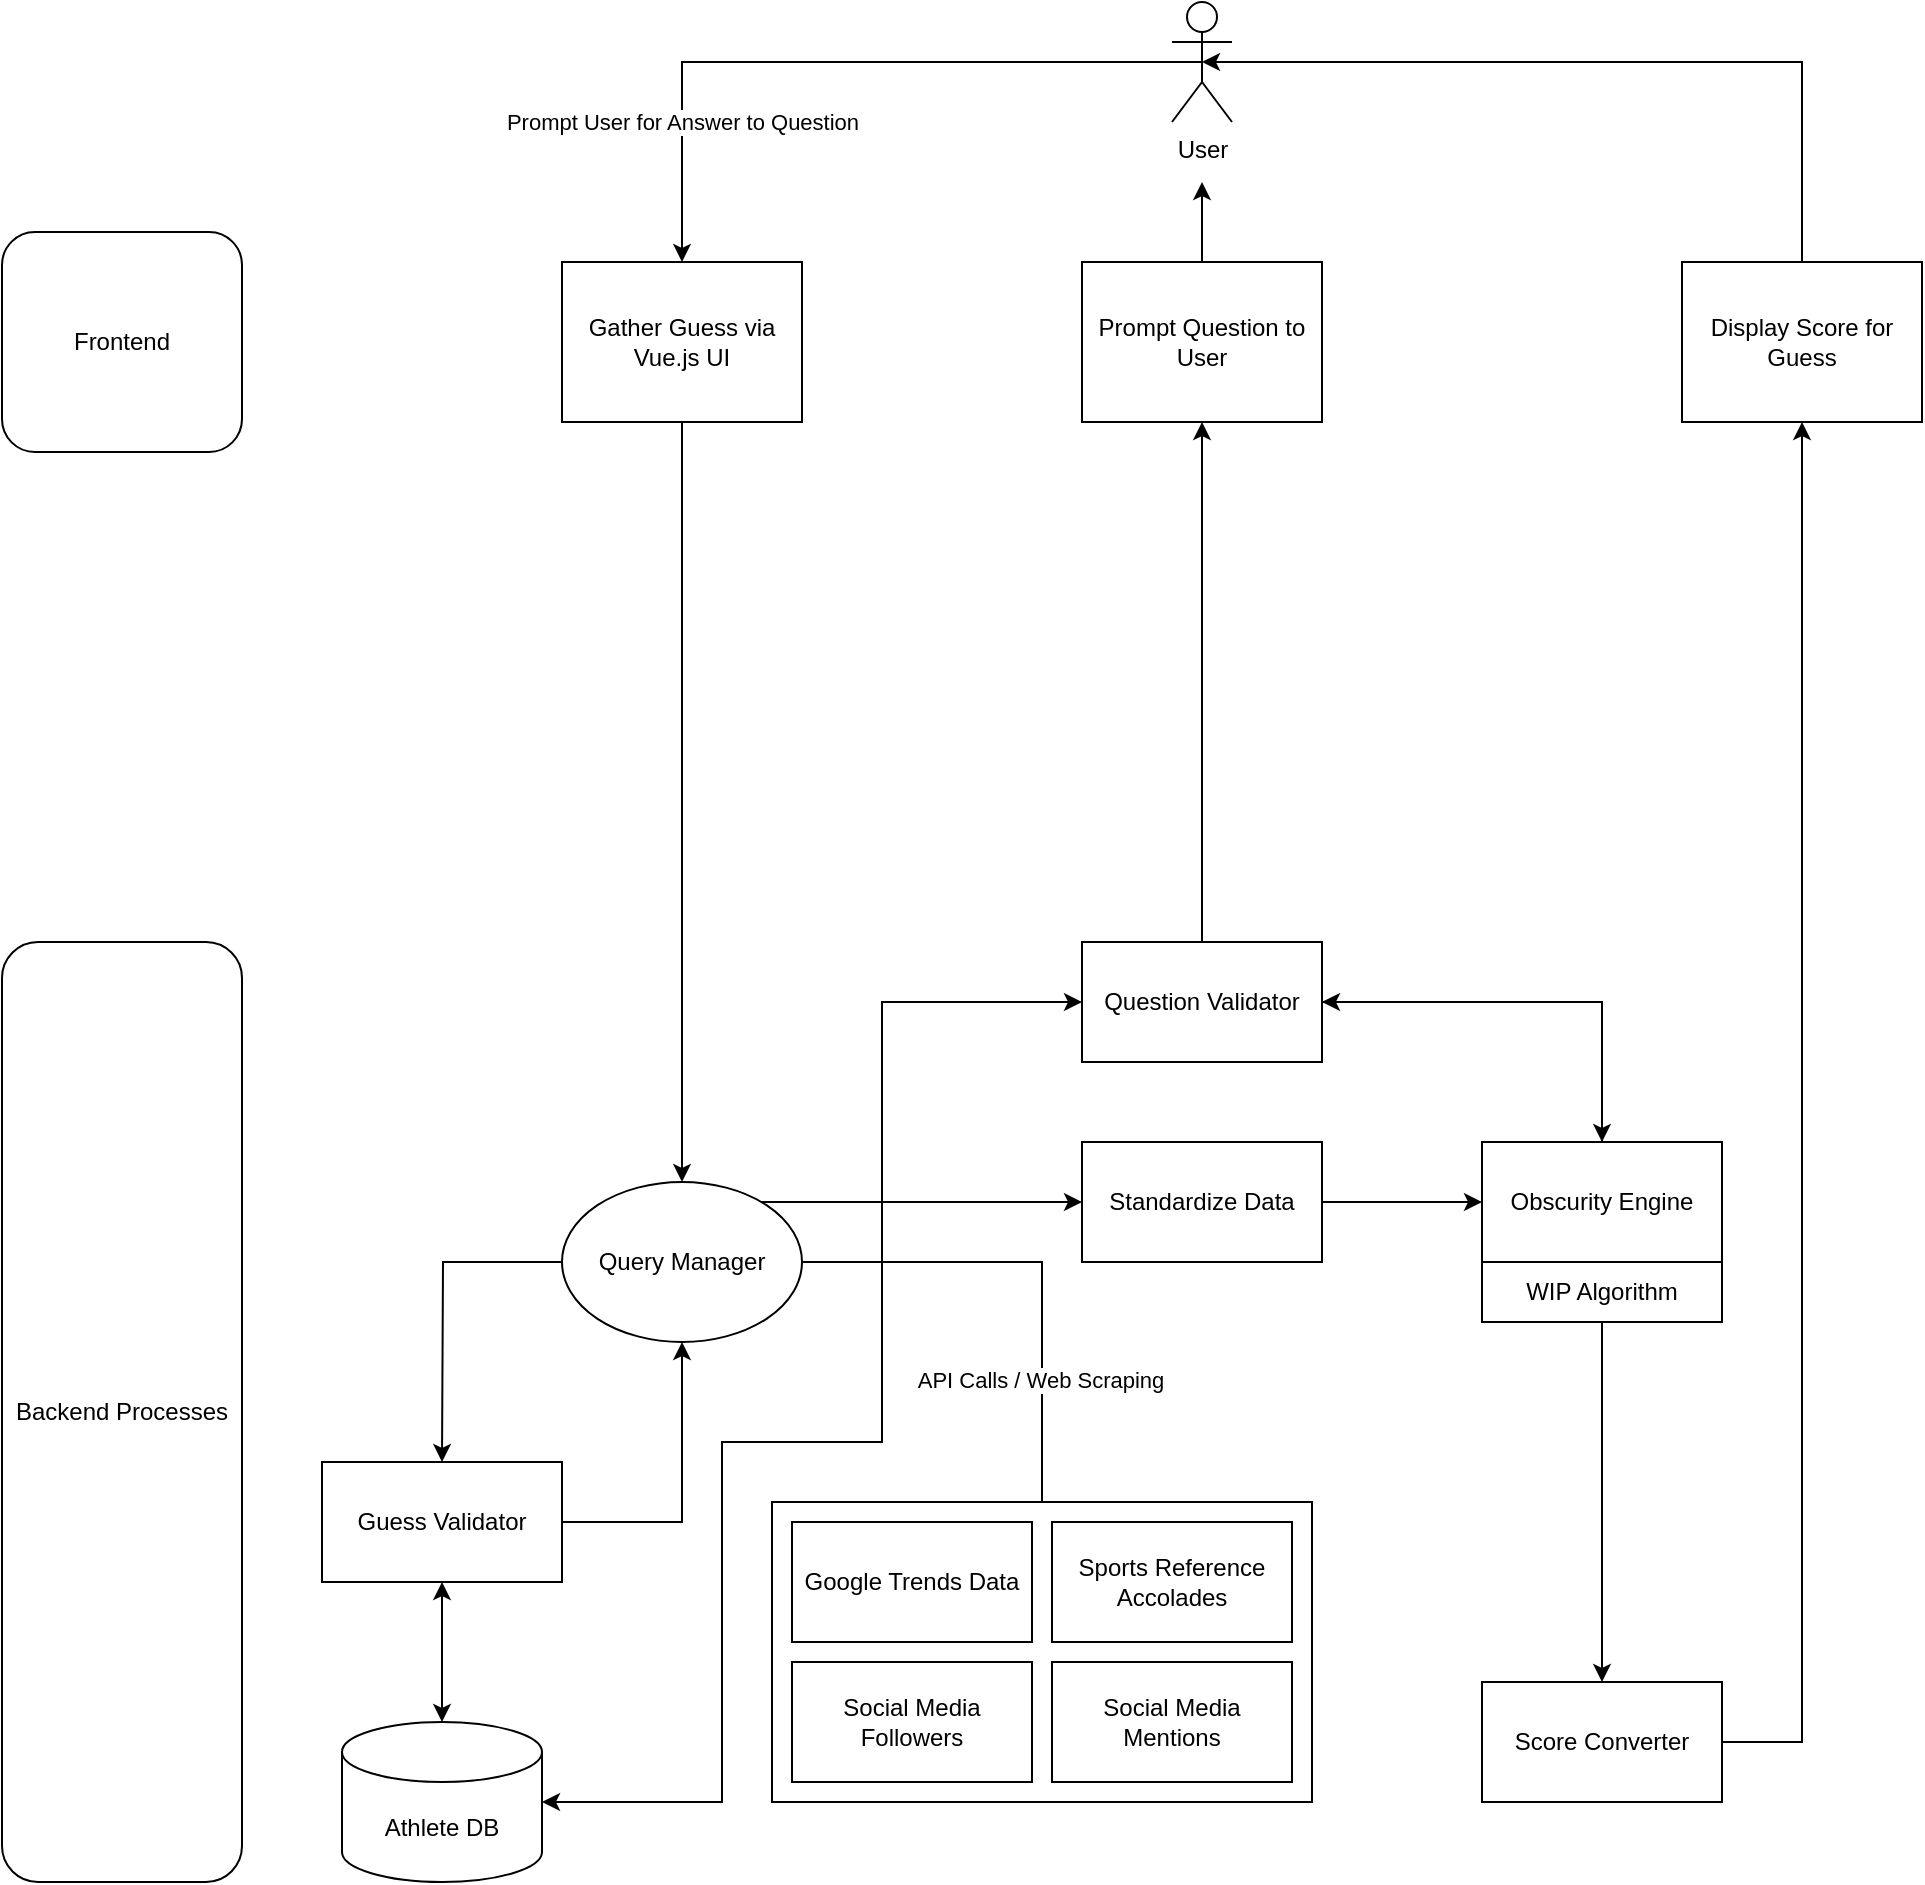<mxfile version="24.7.16">
  <diagram name="Page-1" id="lITY1SeaFduGjeRfuTEC">
    <mxGraphModel dx="1298" dy="1234" grid="1" gridSize="10" guides="1" tooltips="1" connect="1" arrows="1" fold="1" page="1" pageScale="1" pageWidth="1390" pageHeight="980" math="0" shadow="0">
      <root>
        <mxCell id="0" />
        <mxCell id="1" parent="0" />
        <mxCell id="i7lR52N0g9X_YfiU3cEO-4" style="edgeStyle=orthogonalEdgeStyle;rounded=0;orthogonalLoop=1;jettySize=auto;html=1;entryX=0.5;entryY=0;entryDx=0;entryDy=0;exitX=0.5;exitY=0.5;exitDx=0;exitDy=0;exitPerimeter=0;" edge="1" parent="1" source="i7lR52N0g9X_YfiU3cEO-1" target="i7lR52N0g9X_YfiU3cEO-8">
          <mxGeometry relative="1" as="geometry">
            <mxPoint x="380" y="150" as="targetPoint" />
          </mxGeometry>
        </mxCell>
        <mxCell id="i7lR52N0g9X_YfiU3cEO-5" value="Prompt User for Answer to Question" style="edgeLabel;html=1;align=center;verticalAlign=middle;resizable=0;points=[];" vertex="1" connectable="0" parent="i7lR52N0g9X_YfiU3cEO-4">
          <mxGeometry x="0.542" y="2" relative="1" as="geometry">
            <mxPoint x="-2" y="12" as="offset" />
          </mxGeometry>
        </mxCell>
        <mxCell id="i7lR52N0g9X_YfiU3cEO-1" value="User&lt;div&gt;&lt;br&gt;&lt;/div&gt;" style="shape=umlActor;verticalLabelPosition=bottom;verticalAlign=top;html=1;outlineConnect=0;" vertex="1" parent="1">
          <mxGeometry x="625" y="20" width="30" height="60" as="geometry" />
        </mxCell>
        <mxCell id="i7lR52N0g9X_YfiU3cEO-9" style="edgeStyle=orthogonalEdgeStyle;rounded=0;orthogonalLoop=1;jettySize=auto;html=1;exitX=0.5;exitY=1;exitDx=0;exitDy=0;entryX=0.5;entryY=0;entryDx=0;entryDy=0;" edge="1" parent="1" source="i7lR52N0g9X_YfiU3cEO-8" target="i7lR52N0g9X_YfiU3cEO-10">
          <mxGeometry relative="1" as="geometry">
            <mxPoint x="379.765" y="430" as="targetPoint" />
          </mxGeometry>
        </mxCell>
        <mxCell id="i7lR52N0g9X_YfiU3cEO-8" value="Gather Guess via Vue.js UI" style="rounded=0;whiteSpace=wrap;html=1;" vertex="1" parent="1">
          <mxGeometry x="320" y="150" width="120" height="80" as="geometry" />
        </mxCell>
        <mxCell id="i7lR52N0g9X_YfiU3cEO-11" style="edgeStyle=orthogonalEdgeStyle;rounded=0;orthogonalLoop=1;jettySize=auto;html=1;" edge="1" parent="1" source="i7lR52N0g9X_YfiU3cEO-10">
          <mxGeometry relative="1" as="geometry">
            <mxPoint x="260" y="750" as="targetPoint" />
          </mxGeometry>
        </mxCell>
        <mxCell id="i7lR52N0g9X_YfiU3cEO-25" style="edgeStyle=orthogonalEdgeStyle;rounded=0;orthogonalLoop=1;jettySize=auto;html=1;endArrow=none;endFill=0;" edge="1" parent="1" source="i7lR52N0g9X_YfiU3cEO-10" target="i7lR52N0g9X_YfiU3cEO-34">
          <mxGeometry relative="1" as="geometry">
            <mxPoint x="560" y="760" as="targetPoint" />
            <Array as="points">
              <mxPoint x="560" y="650" />
              <mxPoint x="560" y="770" />
            </Array>
          </mxGeometry>
        </mxCell>
        <mxCell id="i7lR52N0g9X_YfiU3cEO-39" value="API Calls / Web Scraping" style="edgeLabel;html=1;align=center;verticalAlign=middle;resizable=0;points=[];" vertex="1" connectable="0" parent="i7lR52N0g9X_YfiU3cEO-25">
          <mxGeometry x="0.495" y="-1" relative="1" as="geometry">
            <mxPoint y="-1" as="offset" />
          </mxGeometry>
        </mxCell>
        <mxCell id="i7lR52N0g9X_YfiU3cEO-43" style="edgeStyle=orthogonalEdgeStyle;rounded=0;orthogonalLoop=1;jettySize=auto;html=1;exitX=1;exitY=0.5;exitDx=0;exitDy=0;" edge="1" parent="1" source="i7lR52N0g9X_YfiU3cEO-10" target="i7lR52N0g9X_YfiU3cEO-44">
          <mxGeometry relative="1" as="geometry">
            <mxPoint x="670" y="620" as="targetPoint" />
            <Array as="points">
              <mxPoint x="420" y="650" />
              <mxPoint x="420" y="620" />
            </Array>
          </mxGeometry>
        </mxCell>
        <mxCell id="i7lR52N0g9X_YfiU3cEO-10" value="Query Manager" style="ellipse;whiteSpace=wrap;html=1;" vertex="1" parent="1">
          <mxGeometry x="320" y="610" width="120" height="80" as="geometry" />
        </mxCell>
        <mxCell id="i7lR52N0g9X_YfiU3cEO-23" style="edgeStyle=orthogonalEdgeStyle;rounded=0;orthogonalLoop=1;jettySize=auto;html=1;entryX=0.5;entryY=1;entryDx=0;entryDy=0;" edge="1" parent="1" source="i7lR52N0g9X_YfiU3cEO-12" target="i7lR52N0g9X_YfiU3cEO-10">
          <mxGeometry relative="1" as="geometry">
            <mxPoint x="350" y="720" as="targetPoint" />
            <Array as="points">
              <mxPoint x="380" y="780" />
            </Array>
          </mxGeometry>
        </mxCell>
        <mxCell id="i7lR52N0g9X_YfiU3cEO-12" value="Guess Validator" style="rounded=0;whiteSpace=wrap;html=1;" vertex="1" parent="1">
          <mxGeometry x="200" y="750" width="120" height="60" as="geometry" />
        </mxCell>
        <mxCell id="i7lR52N0g9X_YfiU3cEO-14" value="Athlete DB" style="shape=cylinder3;whiteSpace=wrap;html=1;boundedLbl=1;backgroundOutline=1;size=15;" vertex="1" parent="1">
          <mxGeometry x="210" y="880" width="100" height="80" as="geometry" />
        </mxCell>
        <mxCell id="i7lR52N0g9X_YfiU3cEO-34" value="" style="rounded=0;whiteSpace=wrap;html=1;fillColor=none;" vertex="1" parent="1">
          <mxGeometry x="425" y="770" width="270" height="150" as="geometry" />
        </mxCell>
        <mxCell id="i7lR52N0g9X_YfiU3cEO-35" value="Google Trends Data" style="rounded=0;whiteSpace=wrap;html=1;" vertex="1" parent="1">
          <mxGeometry x="435" y="780" width="120" height="60" as="geometry" />
        </mxCell>
        <mxCell id="i7lR52N0g9X_YfiU3cEO-36" value="Sports Reference Accolades" style="rounded=0;whiteSpace=wrap;html=1;" vertex="1" parent="1">
          <mxGeometry x="565" y="780" width="120" height="60" as="geometry" />
        </mxCell>
        <mxCell id="i7lR52N0g9X_YfiU3cEO-37" value="Social Media Followers" style="rounded=0;whiteSpace=wrap;html=1;" vertex="1" parent="1">
          <mxGeometry x="435" y="850" width="120" height="60" as="geometry" />
        </mxCell>
        <mxCell id="i7lR52N0g9X_YfiU3cEO-38" value="Social Media Mentions" style="rounded=0;whiteSpace=wrap;html=1;" vertex="1" parent="1">
          <mxGeometry x="565" y="850" width="120" height="60" as="geometry" />
        </mxCell>
        <mxCell id="i7lR52N0g9X_YfiU3cEO-45" style="edgeStyle=orthogonalEdgeStyle;rounded=0;orthogonalLoop=1;jettySize=auto;html=1;entryX=0;entryY=0.5;entryDx=0;entryDy=0;" edge="1" parent="1" source="i7lR52N0g9X_YfiU3cEO-44" target="i7lR52N0g9X_YfiU3cEO-46">
          <mxGeometry relative="1" as="geometry">
            <mxPoint x="860" y="620" as="targetPoint" />
            <Array as="points" />
          </mxGeometry>
        </mxCell>
        <mxCell id="i7lR52N0g9X_YfiU3cEO-44" value="Standardize Data" style="rounded=0;whiteSpace=wrap;html=1;" vertex="1" parent="1">
          <mxGeometry x="580" y="590" width="120" height="60" as="geometry" />
        </mxCell>
        <mxCell id="i7lR52N0g9X_YfiU3cEO-48" value="" style="edgeStyle=orthogonalEdgeStyle;rounded=0;orthogonalLoop=1;jettySize=auto;html=1;" edge="1" parent="1" source="i7lR52N0g9X_YfiU3cEO-46" target="i7lR52N0g9X_YfiU3cEO-47">
          <mxGeometry relative="1" as="geometry" />
        </mxCell>
        <mxCell id="i7lR52N0g9X_YfiU3cEO-66" style="edgeStyle=orthogonalEdgeStyle;rounded=0;orthogonalLoop=1;jettySize=auto;html=1;exitX=0.5;exitY=0;exitDx=0;exitDy=0;entryX=1;entryY=0.5;entryDx=0;entryDy=0;" edge="1" parent="1" source="i7lR52N0g9X_YfiU3cEO-46" target="i7lR52N0g9X_YfiU3cEO-63">
          <mxGeometry relative="1" as="geometry" />
        </mxCell>
        <mxCell id="i7lR52N0g9X_YfiU3cEO-46" value="Obscurity Engine" style="rounded=0;whiteSpace=wrap;html=1;" vertex="1" parent="1">
          <mxGeometry x="780" y="590" width="120" height="60" as="geometry" />
        </mxCell>
        <mxCell id="i7lR52N0g9X_YfiU3cEO-51" style="edgeStyle=orthogonalEdgeStyle;rounded=0;orthogonalLoop=1;jettySize=auto;html=1;entryX=0.5;entryY=0;entryDx=0;entryDy=0;" edge="1" parent="1" source="i7lR52N0g9X_YfiU3cEO-47" target="i7lR52N0g9X_YfiU3cEO-50">
          <mxGeometry relative="1" as="geometry">
            <mxPoint x="840" y="750" as="targetPoint" />
          </mxGeometry>
        </mxCell>
        <mxCell id="i7lR52N0g9X_YfiU3cEO-47" value="WIP Algorithm" style="rounded=0;whiteSpace=wrap;html=1;" vertex="1" parent="1">
          <mxGeometry x="780" y="650" width="120" height="30" as="geometry" />
        </mxCell>
        <mxCell id="i7lR52N0g9X_YfiU3cEO-53" style="edgeStyle=orthogonalEdgeStyle;rounded=0;orthogonalLoop=1;jettySize=auto;html=1;entryX=0.5;entryY=1;entryDx=0;entryDy=0;" edge="1" parent="1" source="i7lR52N0g9X_YfiU3cEO-50" target="i7lR52N0g9X_YfiU3cEO-54">
          <mxGeometry relative="1" as="geometry">
            <mxPoint x="940" y="210" as="targetPoint" />
            <Array as="points">
              <mxPoint x="940" y="890" />
            </Array>
          </mxGeometry>
        </mxCell>
        <mxCell id="i7lR52N0g9X_YfiU3cEO-50" value="Score Converter" style="whiteSpace=wrap;html=1;" vertex="1" parent="1">
          <mxGeometry x="780" y="860" width="120" height="60" as="geometry" />
        </mxCell>
        <mxCell id="i7lR52N0g9X_YfiU3cEO-54" value="Display Score for Guess" style="rounded=0;whiteSpace=wrap;html=1;" vertex="1" parent="1">
          <mxGeometry x="880" y="150" width="120" height="80" as="geometry" />
        </mxCell>
        <mxCell id="i7lR52N0g9X_YfiU3cEO-57" style="edgeStyle=orthogonalEdgeStyle;rounded=0;orthogonalLoop=1;jettySize=auto;html=1;entryX=0.5;entryY=0.5;entryDx=0;entryDy=0;entryPerimeter=0;" edge="1" parent="1" source="i7lR52N0g9X_YfiU3cEO-54" target="i7lR52N0g9X_YfiU3cEO-1">
          <mxGeometry relative="1" as="geometry">
            <mxPoint x="660" y="50" as="targetPoint" />
            <Array as="points">
              <mxPoint x="940" y="50" />
            </Array>
          </mxGeometry>
        </mxCell>
        <mxCell id="i7lR52N0g9X_YfiU3cEO-64" style="edgeStyle=orthogonalEdgeStyle;rounded=0;orthogonalLoop=1;jettySize=auto;html=1;" edge="1" parent="1" source="i7lR52N0g9X_YfiU3cEO-63" target="i7lR52N0g9X_YfiU3cEO-46">
          <mxGeometry relative="1" as="geometry" />
        </mxCell>
        <mxCell id="i7lR52N0g9X_YfiU3cEO-76" value="" style="edgeStyle=orthogonalEdgeStyle;rounded=0;orthogonalLoop=1;jettySize=auto;html=1;" edge="1" parent="1" source="i7lR52N0g9X_YfiU3cEO-63" target="i7lR52N0g9X_YfiU3cEO-75">
          <mxGeometry relative="1" as="geometry" />
        </mxCell>
        <mxCell id="i7lR52N0g9X_YfiU3cEO-63" value="Question Validator" style="rounded=0;whiteSpace=wrap;html=1;" vertex="1" parent="1">
          <mxGeometry x="580" y="490" width="120" height="60" as="geometry" />
        </mxCell>
        <mxCell id="i7lR52N0g9X_YfiU3cEO-68" value="" style="endArrow=classic;startArrow=classic;html=1;rounded=0;exitX=0.5;exitY=0;exitDx=0;exitDy=0;exitPerimeter=0;entryX=0.5;entryY=1;entryDx=0;entryDy=0;" edge="1" parent="1" source="i7lR52N0g9X_YfiU3cEO-14" target="i7lR52N0g9X_YfiU3cEO-12">
          <mxGeometry width="50" height="50" relative="1" as="geometry">
            <mxPoint x="280" y="860" as="sourcePoint" />
            <mxPoint x="330" y="810" as="targetPoint" />
          </mxGeometry>
        </mxCell>
        <mxCell id="i7lR52N0g9X_YfiU3cEO-69" value="" style="endArrow=classic;startArrow=classic;html=1;rounded=0;entryX=0;entryY=0.5;entryDx=0;entryDy=0;exitX=1;exitY=0.5;exitDx=0;exitDy=0;exitPerimeter=0;" edge="1" parent="1" source="i7lR52N0g9X_YfiU3cEO-14" target="i7lR52N0g9X_YfiU3cEO-63">
          <mxGeometry width="50" height="50" relative="1" as="geometry">
            <mxPoint x="380" y="933" as="sourcePoint" />
            <mxPoint x="580" y="490" as="targetPoint" />
            <Array as="points">
              <mxPoint x="400" y="920" />
              <mxPoint x="400" y="740" />
              <mxPoint x="480" y="740" />
              <mxPoint x="480" y="520" />
            </Array>
          </mxGeometry>
        </mxCell>
        <mxCell id="i7lR52N0g9X_YfiU3cEO-77" style="edgeStyle=orthogonalEdgeStyle;rounded=0;orthogonalLoop=1;jettySize=auto;html=1;" edge="1" parent="1" source="i7lR52N0g9X_YfiU3cEO-75">
          <mxGeometry relative="1" as="geometry">
            <mxPoint x="640" y="110" as="targetPoint" />
          </mxGeometry>
        </mxCell>
        <mxCell id="i7lR52N0g9X_YfiU3cEO-75" value="Prompt Question to User" style="rounded=0;whiteSpace=wrap;html=1;" vertex="1" parent="1">
          <mxGeometry x="580" y="150" width="120" height="80" as="geometry" />
        </mxCell>
        <mxCell id="i7lR52N0g9X_YfiU3cEO-78" value="Backend Processes" style="rounded=1;whiteSpace=wrap;html=1;" vertex="1" parent="1">
          <mxGeometry x="40" y="490" width="120" height="470" as="geometry" />
        </mxCell>
        <mxCell id="i7lR52N0g9X_YfiU3cEO-80" value="Frontend" style="rounded=1;whiteSpace=wrap;html=1;" vertex="1" parent="1">
          <mxGeometry x="40" y="135" width="120" height="110" as="geometry" />
        </mxCell>
      </root>
    </mxGraphModel>
  </diagram>
</mxfile>
